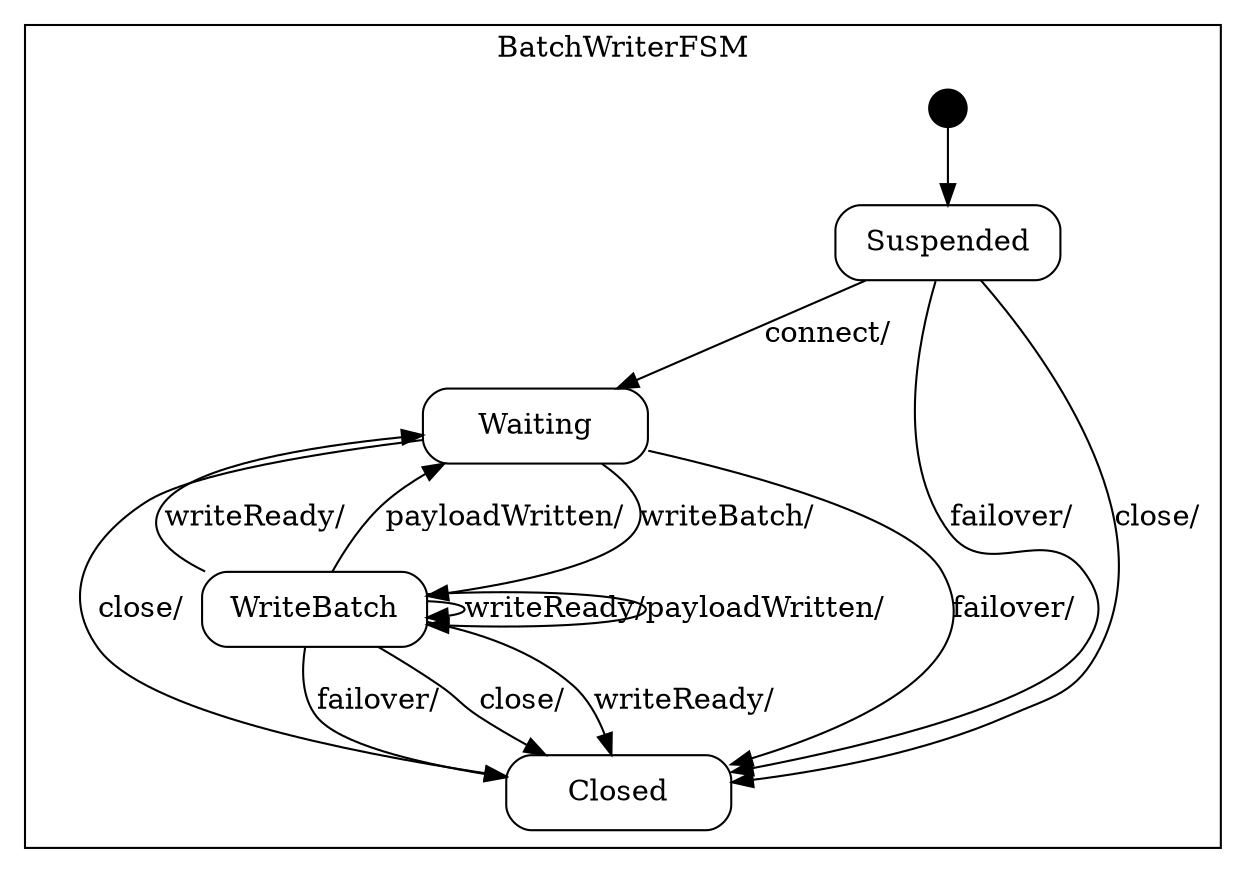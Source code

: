 digraph BatchWriter {

    node
        [shape=Mrecord width=1.5];

    subgraph cluster_BatchWriterFSM {

        label="BatchWriterFSM";

        //
        // States (Nodes)
        //

        "BatchWriterFSM::Suspended"
            [label="{Suspended}"];

        "BatchWriterFSM::Waiting"
            [label="{Waiting}"];

        "BatchWriterFSM::WriteBatch"
            [label="{WriteBatch}"];

        "BatchWriterFSM::Closed"
            [label="{Closed}"];

        "%start"
            [label="" shape=circle style=filled fillcolor=black width=0.25];

        //
        // Transitions (Edges)
        //

        "BatchWriterFSM::Suspended" -> "BatchWriterFSM::Waiting"
            [label="connect/\l"];

        "BatchWriterFSM::Suspended" -> "BatchWriterFSM::Closed"
            [label="failover/\l"];

        "BatchWriterFSM::Suspended" -> "BatchWriterFSM::Closed"
            [label="close/\l"];

        "BatchWriterFSM::Waiting" -> "BatchWriterFSM::WriteBatch"
            [label="writeBatch/\l"];

        "BatchWriterFSM::Waiting" -> "BatchWriterFSM::Closed"
            [label="failover/\l"];

        "BatchWriterFSM::Waiting" -> "BatchWriterFSM::Closed"
            [label="close/\l"];

        "BatchWriterFSM::WriteBatch" -> "BatchWriterFSM::Closed"
            [label="writeReady/\l"];

        "BatchWriterFSM::WriteBatch" -> "BatchWriterFSM::WriteBatch"
            [label="writeReady/\l"];

        "BatchWriterFSM::WriteBatch" -> "BatchWriterFSM::Waiting"
            [label="writeReady/\l"];

        "BatchWriterFSM::WriteBatch" -> "BatchWriterFSM::WriteBatch"
            [label="payloadWritten/\l"];

        "BatchWriterFSM::WriteBatch" -> "BatchWriterFSM::Waiting"
            [label="payloadWritten/\l"];

        "BatchWriterFSM::WriteBatch" -> "BatchWriterFSM::Closed"
            [label="failover/\l"];

        "BatchWriterFSM::WriteBatch" -> "BatchWriterFSM::Closed"
            [label="close/\l"];

        "%start" -> "BatchWriterFSM::Suspended"
    }

}
